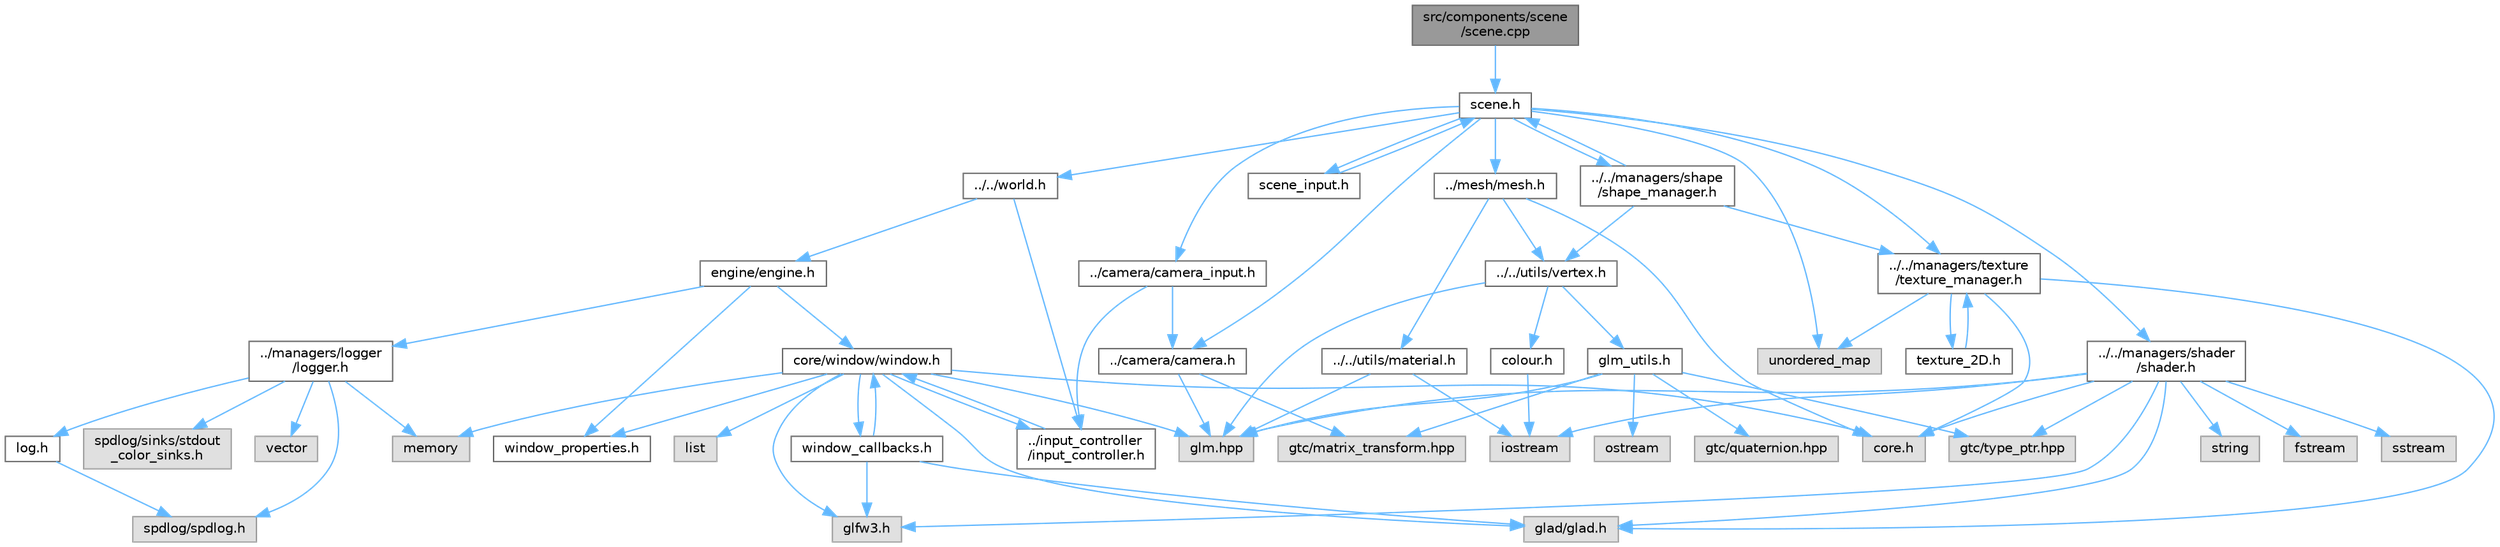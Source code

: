 digraph "src/components/scene/scene.cpp"
{
 // LATEX_PDF_SIZE
  bgcolor="transparent";
  edge [fontname=Helvetica,fontsize=10,labelfontname=Helvetica,labelfontsize=10];
  node [fontname=Helvetica,fontsize=10,shape=box,height=0.2,width=0.4];
  Node1 [label="src/components/scene\l/scene.cpp",height=0.2,width=0.4,color="gray40", fillcolor="grey60", style="filled", fontcolor="black",tooltip=" "];
  Node1 -> Node2 [color="steelblue1",style="solid"];
  Node2 [label="scene.h",height=0.2,width=0.4,color="grey40", fillcolor="white", style="filled",URL="$scene_8h.html",tooltip=" "];
  Node2 -> Node3 [color="steelblue1",style="solid"];
  Node3 [label="unordered_map",height=0.2,width=0.4,color="grey60", fillcolor="#E0E0E0", style="filled",tooltip=" "];
  Node2 -> Node4 [color="steelblue1",style="solid"];
  Node4 [label="../../world.h",height=0.2,width=0.4,color="grey40", fillcolor="white", style="filled",URL="$world_8h.html",tooltip=" "];
  Node4 -> Node5 [color="steelblue1",style="solid"];
  Node5 [label="engine/engine.h",height=0.2,width=0.4,color="grey40", fillcolor="white", style="filled",URL="$engine_8h.html",tooltip=" "];
  Node5 -> Node6 [color="steelblue1",style="solid"];
  Node6 [label="../managers/logger\l/logger.h",height=0.2,width=0.4,color="grey40", fillcolor="white", style="filled",URL="$logger_8h.html",tooltip=" "];
  Node6 -> Node7 [color="steelblue1",style="solid"];
  Node7 [label="spdlog/spdlog.h",height=0.2,width=0.4,color="grey60", fillcolor="#E0E0E0", style="filled",tooltip=" "];
  Node6 -> Node8 [color="steelblue1",style="solid"];
  Node8 [label="spdlog/sinks/stdout\l_color_sinks.h",height=0.2,width=0.4,color="grey60", fillcolor="#E0E0E0", style="filled",tooltip=" "];
  Node6 -> Node9 [color="steelblue1",style="solid"];
  Node9 [label="memory",height=0.2,width=0.4,color="grey60", fillcolor="#E0E0E0", style="filled",tooltip=" "];
  Node6 -> Node10 [color="steelblue1",style="solid"];
  Node10 [label="vector",height=0.2,width=0.4,color="grey60", fillcolor="#E0E0E0", style="filled",tooltip=" "];
  Node6 -> Node11 [color="steelblue1",style="solid"];
  Node11 [label="log.h",height=0.2,width=0.4,color="grey40", fillcolor="white", style="filled",URL="$log_8h.html",tooltip=" "];
  Node11 -> Node7 [color="steelblue1",style="solid"];
  Node5 -> Node12 [color="steelblue1",style="solid"];
  Node12 [label="core/window/window.h",height=0.2,width=0.4,color="grey40", fillcolor="white", style="filled",URL="$window_8h.html",tooltip=" "];
  Node12 -> Node9 [color="steelblue1",style="solid"];
  Node12 -> Node13 [color="steelblue1",style="solid"];
  Node13 [label="list",height=0.2,width=0.4,color="grey60", fillcolor="#E0E0E0", style="filled",tooltip=" "];
  Node12 -> Node14 [color="steelblue1",style="solid"];
  Node14 [label="core.h",height=0.2,width=0.4,color="grey60", fillcolor="#E0E0E0", style="filled",tooltip=" "];
  Node12 -> Node15 [color="steelblue1",style="solid"];
  Node15 [label="glad/glad.h",height=0.2,width=0.4,color="grey60", fillcolor="#E0E0E0", style="filled",tooltip=" "];
  Node12 -> Node16 [color="steelblue1",style="solid"];
  Node16 [label="glfw3.h",height=0.2,width=0.4,color="grey60", fillcolor="#E0E0E0", style="filled",tooltip=" "];
  Node12 -> Node17 [color="steelblue1",style="solid"];
  Node17 [label="glm.hpp",height=0.2,width=0.4,color="grey60", fillcolor="#E0E0E0", style="filled",tooltip=" "];
  Node12 -> Node18 [color="steelblue1",style="solid"];
  Node18 [label="window_properties.h",height=0.2,width=0.4,color="grey40", fillcolor="white", style="filled",URL="$window__properties_8h.html",tooltip=" "];
  Node12 -> Node19 [color="steelblue1",style="solid"];
  Node19 [label="window_callbacks.h",height=0.2,width=0.4,color="grey40", fillcolor="white", style="filled",URL="$window__callbacks_8h.html",tooltip=" "];
  Node19 -> Node12 [color="steelblue1",style="solid"];
  Node19 -> Node15 [color="steelblue1",style="solid"];
  Node19 -> Node16 [color="steelblue1",style="solid"];
  Node12 -> Node20 [color="steelblue1",style="solid"];
  Node20 [label="../input_controller\l/input_controller.h",height=0.2,width=0.4,color="grey40", fillcolor="white", style="filled",URL="$input__controller_8h.html",tooltip=" "];
  Node20 -> Node12 [color="steelblue1",style="solid"];
  Node5 -> Node18 [color="steelblue1",style="solid"];
  Node4 -> Node20 [color="steelblue1",style="solid"];
  Node2 -> Node21 [color="steelblue1",style="solid"];
  Node21 [label="scene_input.h",height=0.2,width=0.4,color="grey40", fillcolor="white", style="filled",URL="$scene__input_8h.html",tooltip=" "];
  Node21 -> Node2 [color="steelblue1",style="solid"];
  Node2 -> Node22 [color="steelblue1",style="solid"];
  Node22 [label="../camera/camera.h",height=0.2,width=0.4,color="grey40", fillcolor="white", style="filled",URL="$camera_8h.html",tooltip=" "];
  Node22 -> Node17 [color="steelblue1",style="solid"];
  Node22 -> Node23 [color="steelblue1",style="solid"];
  Node23 [label="gtc/matrix_transform.hpp",height=0.2,width=0.4,color="grey60", fillcolor="#E0E0E0", style="filled",tooltip=" "];
  Node2 -> Node24 [color="steelblue1",style="solid"];
  Node24 [label="../camera/camera_input.h",height=0.2,width=0.4,color="grey40", fillcolor="white", style="filled",URL="$camera__input_8h.html",tooltip=" "];
  Node24 -> Node22 [color="steelblue1",style="solid"];
  Node24 -> Node20 [color="steelblue1",style="solid"];
  Node2 -> Node25 [color="steelblue1",style="solid"];
  Node25 [label="../mesh/mesh.h",height=0.2,width=0.4,color="grey40", fillcolor="white", style="filled",URL="$mesh_8h.html",tooltip=" "];
  Node25 -> Node14 [color="steelblue1",style="solid"];
  Node25 -> Node26 [color="steelblue1",style="solid"];
  Node26 [label="../../utils/vertex.h",height=0.2,width=0.4,color="grey40", fillcolor="white", style="filled",URL="$vertex_8h.html",tooltip=" "];
  Node26 -> Node17 [color="steelblue1",style="solid"];
  Node26 -> Node27 [color="steelblue1",style="solid"];
  Node27 [label="colour.h",height=0.2,width=0.4,color="grey40", fillcolor="white", style="filled",URL="$colour_8h.html",tooltip=" "];
  Node27 -> Node28 [color="steelblue1",style="solid"];
  Node28 [label="iostream",height=0.2,width=0.4,color="grey60", fillcolor="#E0E0E0", style="filled",tooltip=" "];
  Node26 -> Node29 [color="steelblue1",style="solid"];
  Node29 [label="glm_utils.h",height=0.2,width=0.4,color="grey40", fillcolor="white", style="filled",URL="$glm__utils_8h.html",tooltip=" "];
  Node29 -> Node30 [color="steelblue1",style="solid"];
  Node30 [label="ostream",height=0.2,width=0.4,color="grey60", fillcolor="#E0E0E0", style="filled",tooltip=" "];
  Node29 -> Node17 [color="steelblue1",style="solid"];
  Node29 -> Node31 [color="steelblue1",style="solid"];
  Node31 [label="gtc/type_ptr.hpp",height=0.2,width=0.4,color="grey60", fillcolor="#E0E0E0", style="filled",tooltip=" "];
  Node29 -> Node23 [color="steelblue1",style="solid"];
  Node29 -> Node32 [color="steelblue1",style="solid"];
  Node32 [label="gtc/quaternion.hpp",height=0.2,width=0.4,color="grey60", fillcolor="#E0E0E0", style="filled",tooltip=" "];
  Node25 -> Node33 [color="steelblue1",style="solid"];
  Node33 [label="../../utils/material.h",height=0.2,width=0.4,color="grey40", fillcolor="white", style="filled",URL="$material_8h.html",tooltip=" "];
  Node33 -> Node28 [color="steelblue1",style="solid"];
  Node33 -> Node17 [color="steelblue1",style="solid"];
  Node2 -> Node34 [color="steelblue1",style="solid"];
  Node34 [label="../../managers/texture\l/texture_manager.h",height=0.2,width=0.4,color="grey40", fillcolor="white", style="filled",URL="$texture__manager_8h.html",tooltip=" "];
  Node34 -> Node3 [color="steelblue1",style="solid"];
  Node34 -> Node14 [color="steelblue1",style="solid"];
  Node34 -> Node15 [color="steelblue1",style="solid"];
  Node34 -> Node35 [color="steelblue1",style="solid"];
  Node35 [label="texture_2D.h",height=0.2,width=0.4,color="grey40", fillcolor="white", style="filled",URL="$texture__2_d_8h.html",tooltip=" "];
  Node35 -> Node34 [color="steelblue1",style="solid"];
  Node2 -> Node36 [color="steelblue1",style="solid"];
  Node36 [label="../../managers/shape\l/shape_manager.h",height=0.2,width=0.4,color="grey40", fillcolor="white", style="filled",URL="$shape__manager_8h.html",tooltip=" "];
  Node36 -> Node26 [color="steelblue1",style="solid"];
  Node36 -> Node2 [color="steelblue1",style="solid"];
  Node36 -> Node34 [color="steelblue1",style="solid"];
  Node2 -> Node37 [color="steelblue1",style="solid"];
  Node37 [label="../../managers/shader\l/shader.h",height=0.2,width=0.4,color="grey40", fillcolor="white", style="filled",URL="$shader_8h.html",tooltip=" "];
  Node37 -> Node14 [color="steelblue1",style="solid"];
  Node37 -> Node15 [color="steelblue1",style="solid"];
  Node37 -> Node16 [color="steelblue1",style="solid"];
  Node37 -> Node17 [color="steelblue1",style="solid"];
  Node37 -> Node31 [color="steelblue1",style="solid"];
  Node37 -> Node38 [color="steelblue1",style="solid"];
  Node38 [label="string",height=0.2,width=0.4,color="grey60", fillcolor="#E0E0E0", style="filled",tooltip=" "];
  Node37 -> Node39 [color="steelblue1",style="solid"];
  Node39 [label="fstream",height=0.2,width=0.4,color="grey60", fillcolor="#E0E0E0", style="filled",tooltip=" "];
  Node37 -> Node40 [color="steelblue1",style="solid"];
  Node40 [label="sstream",height=0.2,width=0.4,color="grey60", fillcolor="#E0E0E0", style="filled",tooltip=" "];
  Node37 -> Node28 [color="steelblue1",style="solid"];
}
